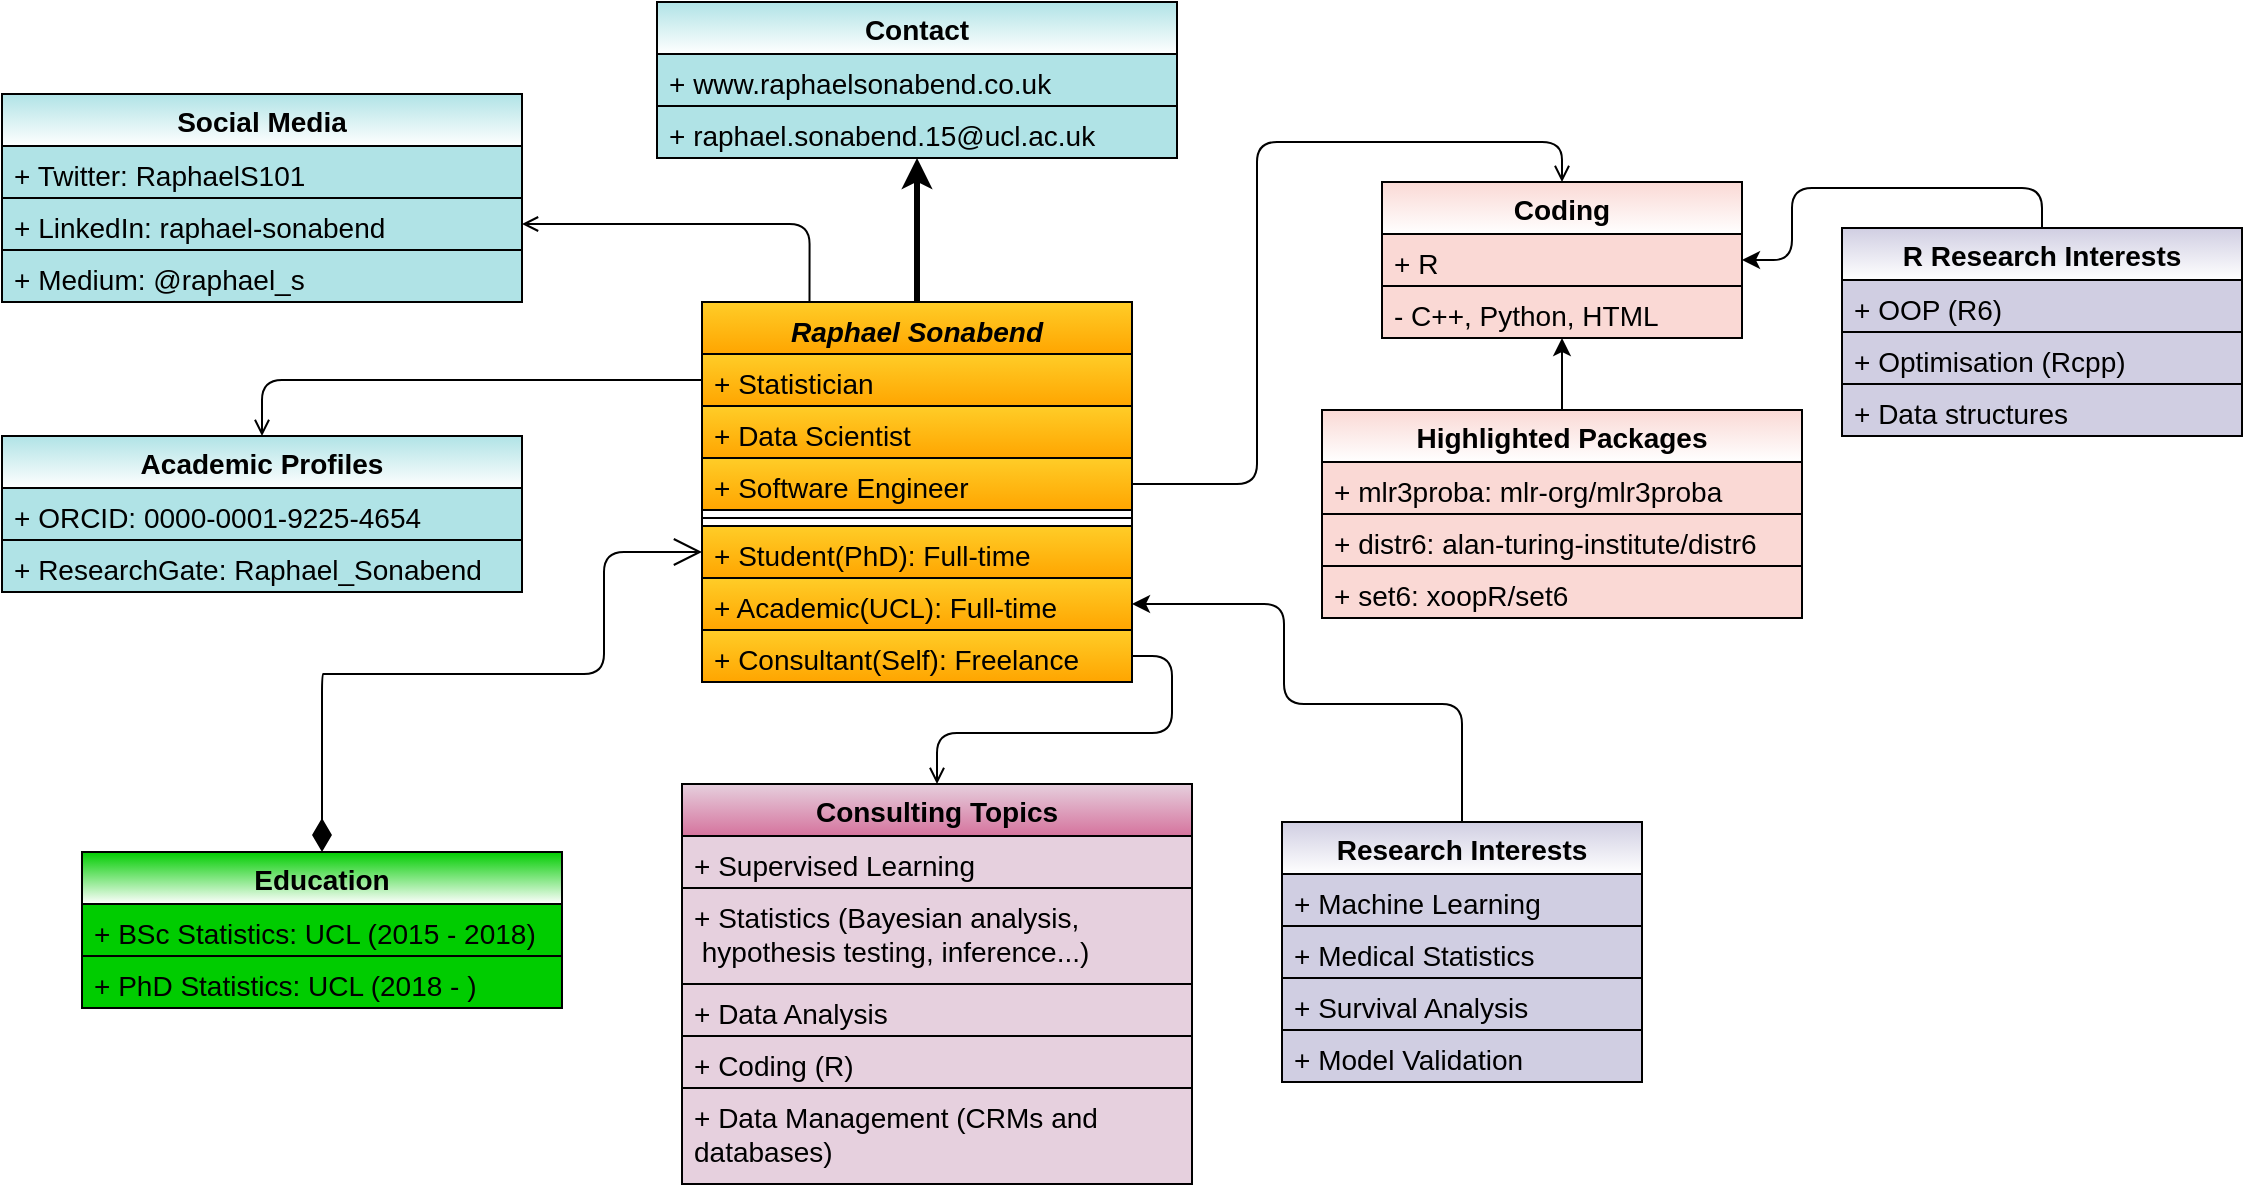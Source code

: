 <mxfile version="12.4.2" type="device" pages="1"><diagram id="AVNk31Ny0YZ-HZYX5zXs" name="Page-1"><mxGraphModel dx="946" dy="680" grid="1" gridSize="10" guides="1" tooltips="1" connect="1" arrows="1" fold="1" page="1" pageScale="1" pageWidth="1169" pageHeight="827" math="0" shadow="0"><root><mxCell id="0"/><mxCell id="1" parent="0"/><mxCell id="PYnjRHfEubtVCErexWcf-80" style="edgeStyle=orthogonalEdgeStyle;rounded=1;orthogonalLoop=1;jettySize=auto;html=1;exitX=0.25;exitY=0;exitDx=0;exitDy=0;entryX=1;entryY=0.5;entryDx=0;entryDy=0;startArrow=none;startFill=0;endArrow=open;endFill=0;fontColor=#000000;elbow=vertical;fontFamily=Helvetica;strokeColor=#000000;fontSize=14;" parent="1" source="PYnjRHfEubtVCErexWcf-16" target="PYnjRHfEubtVCErexWcf-78" edge="1"><mxGeometry relative="1" as="geometry"/></mxCell><mxCell id="PYnjRHfEubtVCErexWcf-101" style="edgeStyle=orthogonalEdgeStyle;rounded=0;orthogonalLoop=1;jettySize=auto;html=1;exitX=0.5;exitY=0;exitDx=0;exitDy=0;entryX=0.5;entryY=1;entryDx=0;entryDy=0;startArrow=none;startFill=0;endArrow=classic;endFill=1;fontColor=#000000;fillColor=#fad7ac;strokeColor=#000000;strokeWidth=3;fontFamily=Helvetica;fontSize=14;" parent="1" source="PYnjRHfEubtVCErexWcf-16" target="PYnjRHfEubtVCErexWcf-108" edge="1"><mxGeometry relative="1" as="geometry"><mxPoint x="487" y="185.588" as="targetPoint"/></mxGeometry></mxCell><mxCell id="PYnjRHfEubtVCErexWcf-16" value="Raphael Sonabend" style="swimlane;fontStyle=3;align=center;verticalAlign=top;childLayout=stackLayout;horizontal=1;startSize=26;horizontalStack=0;resizeParent=1;resizeParentMax=0;resizeLast=0;collapsible=1;marginBottom=0;gradientColor=#ffa500;fillColor=#ffcd28;strokeColor=#000000;fontFamily=Helvetica;fontSize=14;" parent="1" vertex="1"><mxGeometry x="380" y="265" width="215" height="190" as="geometry"/></mxCell><mxCell id="PYnjRHfEubtVCErexWcf-20" value="+ Statistician" style="text;align=left;verticalAlign=top;spacingLeft=4;spacingRight=4;overflow=hidden;rotatable=0;points=[[0,0.5],[1,0.5]];portConstraint=eastwest;gradientColor=#ffa500;fillColor=#ffcd28;strokeColor=#000000;fontFamily=Helvetica;fontSize=14;" parent="PYnjRHfEubtVCErexWcf-16" vertex="1"><mxGeometry y="26" width="215" height="26" as="geometry"/></mxCell><mxCell id="PYnjRHfEubtVCErexWcf-32" value="+ Data Scientist" style="text;align=left;verticalAlign=top;spacingLeft=4;spacingRight=4;overflow=hidden;rotatable=0;points=[[0,0.5],[1,0.5]];portConstraint=eastwest;gradientColor=#ffa500;fillColor=#ffcd28;strokeColor=#000000;fontFamily=Helvetica;fontSize=14;" parent="PYnjRHfEubtVCErexWcf-16" vertex="1"><mxGeometry y="52" width="215" height="26" as="geometry"/></mxCell><mxCell id="PYnjRHfEubtVCErexWcf-40" value="+ Software Engineer" style="text;align=left;verticalAlign=top;spacingLeft=4;spacingRight=4;overflow=hidden;rotatable=0;points=[[0,0.5],[1,0.5]];portConstraint=eastwest;gradientColor=#ffa500;fillColor=#ffcd28;strokeColor=#000000;fontFamily=Helvetica;fontSize=14;" parent="PYnjRHfEubtVCErexWcf-16" vertex="1"><mxGeometry y="78" width="215" height="26" as="geometry"/></mxCell><mxCell id="PYnjRHfEubtVCErexWcf-18" value="" style="line;strokeWidth=1;align=left;verticalAlign=middle;spacingTop=-1;spacingLeft=3;spacingRight=3;rotatable=0;labelPosition=right;points=[];portConstraint=eastwest;gradientColor=#CCFF99;fillColor=#ffffff;strokeColor=#000000;fontFamily=Helvetica;fontSize=14;" parent="PYnjRHfEubtVCErexWcf-16" vertex="1"><mxGeometry y="104" width="215" height="8" as="geometry"/></mxCell><mxCell id="PYnjRHfEubtVCErexWcf-19" value="+ Student(PhD): Full-time" style="text;align=left;verticalAlign=top;spacingLeft=4;spacingRight=4;overflow=hidden;rotatable=0;points=[[0,0.5],[1,0.5]];portConstraint=eastwest;gradientColor=#ffa500;fillColor=#ffcd28;strokeColor=#000000;fontFamily=Helvetica;fontSize=14;" parent="PYnjRHfEubtVCErexWcf-16" vertex="1"><mxGeometry y="112" width="215" height="26" as="geometry"/></mxCell><mxCell id="PYnjRHfEubtVCErexWcf-21" value="+ Academic(UCL): Full-time" style="text;align=left;verticalAlign=top;spacingLeft=4;spacingRight=4;overflow=hidden;rotatable=0;points=[[0,0.5],[1,0.5]];portConstraint=eastwest;gradientColor=#ffa500;fillColor=#ffcd28;strokeColor=#000000;fontFamily=Helvetica;fontSize=14;" parent="PYnjRHfEubtVCErexWcf-16" vertex="1"><mxGeometry y="138" width="215" height="26" as="geometry"/></mxCell><mxCell id="PYnjRHfEubtVCErexWcf-22" value="+ Consultant(Self): Freelance" style="text;align=left;verticalAlign=top;spacingLeft=4;spacingRight=4;overflow=hidden;rotatable=0;points=[[0,0.5],[1,0.5]];portConstraint=eastwest;gradientColor=#ffa500;fillColor=#ffcd28;strokeColor=#000000;fontFamily=Helvetica;fontSize=14;" parent="PYnjRHfEubtVCErexWcf-16" vertex="1"><mxGeometry y="164" width="215" height="26" as="geometry"/></mxCell><mxCell id="PYnjRHfEubtVCErexWcf-24" value="Education" style="swimlane;fontStyle=1;childLayout=stackLayout;horizontal=1;startSize=26;horizontalStack=0;resizeParent=1;resizeParentMax=0;resizeLast=0;collapsible=1;marginBottom=0;gradientColor=#ffffff;fillColor=#00CC00;strokeColor=#000000;fontFamily=Helvetica;fontSize=14;align=center;" parent="1" vertex="1"><mxGeometry x="70" y="540" width="240" height="78" as="geometry"/></mxCell><mxCell id="PYnjRHfEubtVCErexWcf-30" value="+ BSc Statistics: UCL (2015 - 2018)" style="text;align=left;verticalAlign=top;spacingLeft=4;spacingRight=4;overflow=hidden;rotatable=0;points=[[0,0.5],[1,0.5]];portConstraint=eastwest;gradientColor=none;fillColor=#00CC00;strokeColor=#000000;fontFamily=Helvetica;fontSize=14;" parent="PYnjRHfEubtVCErexWcf-24" vertex="1"><mxGeometry y="26" width="240" height="26" as="geometry"/></mxCell><mxCell id="PYnjRHfEubtVCErexWcf-31" value="+ PhD Statistics: UCL (2018 - )" style="text;align=left;verticalAlign=top;spacingLeft=4;spacingRight=4;overflow=hidden;rotatable=0;points=[[0,0.5],[1,0.5]];portConstraint=eastwest;gradientColor=none;fillColor=#00CC00;strokeColor=#000000;fontFamily=Helvetica;fontSize=14;" parent="PYnjRHfEubtVCErexWcf-24" vertex="1"><mxGeometry y="52" width="240" height="26" as="geometry"/></mxCell><mxCell id="PYnjRHfEubtVCErexWcf-28" value="" style="endArrow=open;html=1;endSize=12;startArrow=diamondThin;startSize=14;startFill=1;edgeStyle=orthogonalEdgeStyle;align=left;verticalAlign=bottom;exitX=0.5;exitY=0;exitDx=0;exitDy=0;entryX=0;entryY=0.5;entryDx=0;entryDy=0;fontFamily=Helvetica;strokeColor=#000000;fontSize=14;" parent="1" source="PYnjRHfEubtVCErexWcf-24" target="PYnjRHfEubtVCErexWcf-19" edge="1"><mxGeometry x="-1" y="3" relative="1" as="geometry"><mxPoint x="200" y="525" as="sourcePoint"/><mxPoint x="360" y="525" as="targetPoint"/><Array as="points"><mxPoint x="191" y="451"/><mxPoint x="331" y="451"/><mxPoint x="331" y="389"/></Array></mxGeometry></mxCell><mxCell id="PYnjRHfEubtVCErexWcf-39" style="edgeStyle=orthogonalEdgeStyle;rounded=1;orthogonalLoop=1;jettySize=auto;html=1;exitX=0.5;exitY=0;exitDx=0;exitDy=0;entryX=1;entryY=0.5;entryDx=0;entryDy=0;fontFamily=Helvetica;strokeColor=#000000;fontSize=14;" parent="1" source="PYnjRHfEubtVCErexWcf-34" target="PYnjRHfEubtVCErexWcf-21" edge="1"><mxGeometry relative="1" as="geometry"><Array as="points"><mxPoint x="760" y="466"/><mxPoint x="671" y="466"/><mxPoint x="671" y="416"/></Array></mxGeometry></mxCell><mxCell id="PYnjRHfEubtVCErexWcf-34" value="Research Interests" style="swimlane;fontStyle=1;childLayout=stackLayout;horizontal=1;startSize=26;horizontalStack=0;resizeParent=1;resizeParentMax=0;resizeLast=0;collapsible=1;marginBottom=0;fillColor=#d0cee2;strokeColor=#000000;gradientColor=#ffffff;fontFamily=Helvetica;fontSize=14;" parent="1" vertex="1"><mxGeometry x="670" y="525" width="180" height="130" as="geometry"/></mxCell><mxCell id="PYnjRHfEubtVCErexWcf-35" value="+ Machine Learning" style="text;align=left;verticalAlign=top;spacingLeft=4;spacingRight=4;overflow=hidden;rotatable=0;points=[[0,0.5],[1,0.5]];portConstraint=eastwest;fillColor=#d0cee2;strokeColor=#000000;fontFamily=Helvetica;fontSize=14;" parent="PYnjRHfEubtVCErexWcf-34" vertex="1"><mxGeometry y="26" width="180" height="26" as="geometry"/></mxCell><mxCell id="PYnjRHfEubtVCErexWcf-36" value="+ Medical Statistics" style="text;align=left;verticalAlign=top;spacingLeft=4;spacingRight=4;overflow=hidden;rotatable=0;points=[[0,0.5],[1,0.5]];portConstraint=eastwest;fillColor=#d0cee2;strokeColor=#000000;fontFamily=Helvetica;fontSize=14;" parent="PYnjRHfEubtVCErexWcf-34" vertex="1"><mxGeometry y="52" width="180" height="26" as="geometry"/></mxCell><mxCell id="PYnjRHfEubtVCErexWcf-37" value="+ Survival Analysis" style="text;align=left;verticalAlign=top;spacingLeft=4;spacingRight=4;overflow=hidden;rotatable=0;points=[[0,0.5],[1,0.5]];portConstraint=eastwest;fillColor=#d0cee2;strokeColor=#000000;fontFamily=Helvetica;fontSize=14;" parent="PYnjRHfEubtVCErexWcf-34" vertex="1"><mxGeometry y="78" width="180" height="26" as="geometry"/></mxCell><mxCell id="PYnjRHfEubtVCErexWcf-38" value="+ Model Validation" style="text;align=left;verticalAlign=top;spacingLeft=4;spacingRight=4;overflow=hidden;rotatable=0;points=[[0,0.5],[1,0.5]];portConstraint=eastwest;fillColor=#d0cee2;strokeColor=#000000;fontFamily=Helvetica;fontSize=14;" parent="PYnjRHfEubtVCErexWcf-34" vertex="1"><mxGeometry y="104" width="180" height="26" as="geometry"/></mxCell><mxCell id="PYnjRHfEubtVCErexWcf-64" value="" style="edgeStyle=orthogonalEdgeStyle;rounded=0;orthogonalLoop=1;jettySize=auto;html=1;endArrow=none;endFill=0;startArrow=classic;startFill=1;fillColor=#fad9d5;strokeColor=#000000;fontFamily=Helvetica;fontSize=14;" parent="1" source="PYnjRHfEubtVCErexWcf-41" target="PYnjRHfEubtVCErexWcf-61" edge="1"><mxGeometry relative="1" as="geometry"/></mxCell><mxCell id="PYnjRHfEubtVCErexWcf-41" value="Coding" style="swimlane;fontStyle=1;childLayout=stackLayout;horizontal=1;startSize=26;horizontalStack=0;resizeParent=1;resizeParentMax=0;resizeLast=0;collapsible=1;marginBottom=0;fillColor=#fad9d5;strokeColor=#000000;gradientColor=#ffffff;fontFamily=Helvetica;fontSize=14;" parent="1" vertex="1"><mxGeometry x="720" y="205" width="180" height="78" as="geometry"/></mxCell><mxCell id="PYnjRHfEubtVCErexWcf-42" value="+ R" style="text;align=left;verticalAlign=top;spacingLeft=4;spacingRight=4;overflow=hidden;rotatable=0;points=[[0,0.5],[1,0.5]];portConstraint=eastwest;fillColor=#fad9d5;strokeColor=#000000;fontFamily=Helvetica;fontSize=14;" parent="PYnjRHfEubtVCErexWcf-41" vertex="1"><mxGeometry y="26" width="180" height="26" as="geometry"/></mxCell><mxCell id="PYnjRHfEubtVCErexWcf-43" value="- C++, Python, HTML" style="text;align=left;verticalAlign=top;spacingLeft=4;spacingRight=4;overflow=hidden;rotatable=0;points=[[0,0.5],[1,0.5]];portConstraint=eastwest;fillColor=#fad9d5;strokeColor=#000000;fontFamily=Helvetica;fontSize=14;" parent="PYnjRHfEubtVCErexWcf-41" vertex="1"><mxGeometry y="52" width="180" height="26" as="geometry"/></mxCell><mxCell id="PYnjRHfEubtVCErexWcf-61" value="Highlighted Packages" style="swimlane;fontStyle=1;childLayout=stackLayout;horizontal=1;startSize=26;horizontalStack=0;resizeParent=1;resizeParentMax=0;resizeLast=0;collapsible=1;marginBottom=0;fillColor=#fad9d5;strokeColor=#000000;gradientColor=#ffffff;fontFamily=Helvetica;fontSize=14;" parent="1" vertex="1"><mxGeometry x="690" y="319" width="240" height="104" as="geometry"/></mxCell><mxCell id="PYnjRHfEubtVCErexWcf-48" value="+ mlr3proba: mlr-org/mlr3proba" style="text;align=left;verticalAlign=top;spacingLeft=4;spacingRight=4;overflow=hidden;rotatable=0;points=[[0,0.5],[1,0.5]];portConstraint=eastwest;fillColor=#fad9d5;strokeColor=#000000;fontFamily=Helvetica;fontSize=14;" parent="PYnjRHfEubtVCErexWcf-61" vertex="1"><mxGeometry y="26" width="240" height="26" as="geometry"/></mxCell><mxCell id="PYnjRHfEubtVCErexWcf-49" value="+ distr6: alan-turing-institute/distr6" style="text;align=left;verticalAlign=top;spacingLeft=4;spacingRight=4;overflow=hidden;rotatable=0;points=[[0,0.5],[1,0.5]];portConstraint=eastwest;fillColor=#fad9d5;strokeColor=#000000;fontFamily=Helvetica;fontSize=14;" parent="PYnjRHfEubtVCErexWcf-61" vertex="1"><mxGeometry y="52" width="240" height="26" as="geometry"/></mxCell><mxCell id="PYnjRHfEubtVCErexWcf-65" value="+ set6: xoopR/set6" style="text;align=left;verticalAlign=top;spacingLeft=4;spacingRight=4;overflow=hidden;rotatable=0;points=[[0,0.5],[1,0.5]];portConstraint=eastwest;fillColor=#fad9d5;strokeColor=#000000;fontFamily=Helvetica;fontSize=14;" parent="PYnjRHfEubtVCErexWcf-61" vertex="1"><mxGeometry y="78" width="240" height="26" as="geometry"/></mxCell><mxCell id="PYnjRHfEubtVCErexWcf-67" style="edgeStyle=orthogonalEdgeStyle;rounded=1;orthogonalLoop=1;jettySize=auto;html=1;exitX=1;exitY=0.5;exitDx=0;exitDy=0;entryX=0.5;entryY=0;entryDx=0;entryDy=0;startArrow=none;startFill=0;endArrow=open;endFill=0;fontFamily=Helvetica;strokeColor=#000000;fontSize=14;" parent="1" source="PYnjRHfEubtVCErexWcf-40" target="PYnjRHfEubtVCErexWcf-41" edge="1"><mxGeometry relative="1" as="geometry"/></mxCell><mxCell id="PYnjRHfEubtVCErexWcf-68" value="Academic Profiles" style="swimlane;fontStyle=1;childLayout=stackLayout;horizontal=1;startSize=26;horizontalStack=0;resizeParent=1;resizeParentMax=0;resizeLast=0;collapsible=1;marginBottom=0;fillColor=#b0e3e6;strokeColor=#000000;swimlaneFillColor=#FFFF66;gradientColor=#ffffff;fontFamily=Helvetica;fontSize=14;" parent="1" vertex="1"><mxGeometry x="30" y="332" width="260" height="78" as="geometry"/></mxCell><mxCell id="PYnjRHfEubtVCErexWcf-69" value="+ ORCID: 0000-0001-9225-4654" style="text;align=left;verticalAlign=top;spacingLeft=4;spacingRight=4;overflow=hidden;rotatable=0;points=[[0,0.5],[1,0.5]];portConstraint=eastwest;fillColor=#b0e3e6;strokeColor=#000000;fontFamily=Helvetica;fontSize=14;" parent="PYnjRHfEubtVCErexWcf-68" vertex="1"><mxGeometry y="26" width="260" height="26" as="geometry"/></mxCell><mxCell id="PYnjRHfEubtVCErexWcf-72" value="+ ResearchGate: Raphael_Sonabend" style="text;align=left;verticalAlign=top;spacingLeft=4;spacingRight=4;overflow=hidden;rotatable=0;points=[[0,0.5],[1,0.5]];portConstraint=eastwest;fillColor=#b0e3e6;strokeColor=#000000;fontFamily=Helvetica;fontSize=14;" parent="PYnjRHfEubtVCErexWcf-68" vertex="1"><mxGeometry y="52" width="260" height="26" as="geometry"/></mxCell><mxCell id="PYnjRHfEubtVCErexWcf-74" style="edgeStyle=orthogonalEdgeStyle;orthogonalLoop=1;jettySize=auto;html=1;exitX=0;exitY=0.5;exitDx=0;exitDy=0;entryX=0.5;entryY=0;entryDx=0;entryDy=0;startArrow=none;startFill=0;endArrow=open;endFill=0;fontColor=#000000;rounded=1;fontFamily=Helvetica;strokeColor=#000000;fontSize=14;" parent="1" source="PYnjRHfEubtVCErexWcf-20" target="PYnjRHfEubtVCErexWcf-68" edge="1"><mxGeometry relative="1" as="geometry"><Array as="points"><mxPoint x="160" y="304"/></Array></mxGeometry></mxCell><mxCell id="PYnjRHfEubtVCErexWcf-75" value="Social Media" style="swimlane;fontStyle=1;childLayout=stackLayout;horizontal=1;startSize=26;horizontalStack=0;resizeParent=1;resizeParentMax=0;resizeLast=0;collapsible=1;marginBottom=0;fillColor=#b0e3e6;strokeColor=#000000;gradientColor=#ffffff;fontFamily=Helvetica;fontSize=14;" parent="1" vertex="1"><mxGeometry x="30" y="161" width="260" height="104" as="geometry"/></mxCell><mxCell id="PYnjRHfEubtVCErexWcf-76" value="+ Twitter: RaphaelS101" style="text;align=left;verticalAlign=top;spacingLeft=4;spacingRight=4;overflow=hidden;rotatable=0;points=[[0,0.5],[1,0.5]];portConstraint=eastwest;fillColor=#b0e3e6;strokeColor=#000000;fontFamily=Helvetica;fontSize=14;" parent="PYnjRHfEubtVCErexWcf-75" vertex="1"><mxGeometry y="26" width="260" height="26" as="geometry"/></mxCell><mxCell id="PYnjRHfEubtVCErexWcf-78" value="+ LinkedIn: raphael-sonabend" style="text;align=left;verticalAlign=top;spacingLeft=4;spacingRight=4;overflow=hidden;rotatable=0;points=[[0,0.5],[1,0.5]];portConstraint=eastwest;fillColor=#b0e3e6;strokeColor=#000000;fontFamily=Helvetica;fontSize=14;" parent="PYnjRHfEubtVCErexWcf-75" vertex="1"><mxGeometry y="52" width="260" height="26" as="geometry"/></mxCell><mxCell id="PYnjRHfEubtVCErexWcf-79" value="+ Medium: @raphael_s" style="text;align=left;verticalAlign=top;spacingLeft=4;spacingRight=4;overflow=hidden;rotatable=0;points=[[0,0.5],[1,0.5]];portConstraint=eastwest;fillColor=#b0e3e6;strokeColor=#000000;fontFamily=Helvetica;fontSize=14;" parent="PYnjRHfEubtVCErexWcf-75" vertex="1"><mxGeometry y="78" width="260" height="26" as="geometry"/></mxCell><mxCell id="PYnjRHfEubtVCErexWcf-81" value="Consulting Topics" style="swimlane;fontStyle=1;childLayout=stackLayout;horizontal=1;startSize=26;horizontalStack=0;resizeParent=1;resizeParentMax=0;resizeLast=0;collapsible=1;marginBottom=0;gradientColor=#d5739d;fillColor=#e6d0de;strokeColor=#000000;fontFamily=Helvetica;fontSize=14;" parent="1" vertex="1"><mxGeometry x="370" y="506" width="255" height="200" as="geometry"/></mxCell><mxCell id="PYnjRHfEubtVCErexWcf-82" value="+ Supervised Learning" style="text;align=left;verticalAlign=top;spacingLeft=4;spacingRight=4;overflow=hidden;rotatable=0;points=[[0,0.5],[1,0.5]];portConstraint=eastwest;gradientColor=none;fillColor=#e6d0de;strokeColor=#000000;fontFamily=Helvetica;fontSize=14;" parent="PYnjRHfEubtVCErexWcf-81" vertex="1"><mxGeometry y="26" width="255" height="26" as="geometry"/></mxCell><mxCell id="PYnjRHfEubtVCErexWcf-83" value="+ Statistics (Bayesian analysis,&#10; hypothesis testing, inference...)" style="text;align=left;verticalAlign=top;spacingLeft=4;spacingRight=4;overflow=hidden;rotatable=0;points=[[0,0.5],[1,0.5]];portConstraint=eastwest;gradientColor=none;fillColor=#e6d0de;strokeColor=#000000;fontFamily=Helvetica;fontSize=14;" parent="PYnjRHfEubtVCErexWcf-81" vertex="1"><mxGeometry y="52" width="255" height="48" as="geometry"/></mxCell><mxCell id="PYnjRHfEubtVCErexWcf-84" value="+ Data Analysis" style="text;align=left;verticalAlign=top;spacingLeft=4;spacingRight=4;overflow=hidden;rotatable=0;points=[[0,0.5],[1,0.5]];portConstraint=eastwest;gradientColor=none;fillColor=#e6d0de;strokeColor=#000000;fontFamily=Helvetica;fontSize=14;" parent="PYnjRHfEubtVCErexWcf-81" vertex="1"><mxGeometry y="100" width="255" height="26" as="geometry"/></mxCell><mxCell id="PYnjRHfEubtVCErexWcf-87" value="+ Coding (R)" style="text;align=left;verticalAlign=top;spacingLeft=4;spacingRight=4;overflow=hidden;rotatable=0;points=[[0,0.5],[1,0.5]];portConstraint=eastwest;gradientColor=none;fillColor=#e6d0de;strokeColor=#000000;fontFamily=Helvetica;fontSize=14;" parent="PYnjRHfEubtVCErexWcf-81" vertex="1"><mxGeometry y="126" width="255" height="26" as="geometry"/></mxCell><mxCell id="PYnjRHfEubtVCErexWcf-89" value="+ Data Management (CRMs and &#10;databases)" style="text;align=left;verticalAlign=top;spacingLeft=4;spacingRight=4;overflow=hidden;rotatable=0;points=[[0,0.5],[1,0.5]];portConstraint=eastwest;gradientColor=none;fillColor=#e6d0de;strokeColor=#000000;fontFamily=Helvetica;fontSize=14;" parent="PYnjRHfEubtVCErexWcf-81" vertex="1"><mxGeometry y="152" width="255" height="48" as="geometry"/></mxCell><mxCell id="PYnjRHfEubtVCErexWcf-86" style="edgeStyle=orthogonalEdgeStyle;rounded=1;orthogonalLoop=1;jettySize=auto;html=1;exitX=1;exitY=0.5;exitDx=0;exitDy=0;entryX=0.5;entryY=0;entryDx=0;entryDy=0;startArrow=none;startFill=0;endArrow=open;endFill=0;fontColor=#000000;fontFamily=Helvetica;strokeColor=#000000;fontSize=14;" parent="1" source="PYnjRHfEubtVCErexWcf-22" target="PYnjRHfEubtVCErexWcf-81" edge="1"><mxGeometry relative="1" as="geometry"/></mxCell><mxCell id="PYnjRHfEubtVCErexWcf-113" style="edgeStyle=orthogonalEdgeStyle;rounded=1;orthogonalLoop=1;jettySize=auto;html=1;exitX=0.5;exitY=0;exitDx=0;exitDy=0;entryX=1;entryY=0.5;entryDx=0;entryDy=0;startArrow=none;startFill=0;endArrow=classic;endFill=1;strokeColor=#000000;strokeWidth=1;fontFamily=Lucida Console;fontSize=16;fontColor=#000000;" parent="1" source="PYnjRHfEubtVCErexWcf-92" target="PYnjRHfEubtVCErexWcf-41" edge="1"><mxGeometry relative="1" as="geometry"/></mxCell><mxCell id="PYnjRHfEubtVCErexWcf-92" value="R Research Interests" style="swimlane;fontStyle=1;childLayout=stackLayout;horizontal=1;startSize=26;horizontalStack=0;resizeParent=1;resizeParentMax=0;resizeLast=0;collapsible=1;marginBottom=0;fillColor=#d0cee2;strokeColor=#000000;gradientColor=#ffffff;fontFamily=Helvetica;fontSize=14;" parent="1" vertex="1"><mxGeometry x="950" y="228" width="200" height="104" as="geometry"/></mxCell><mxCell id="PYnjRHfEubtVCErexWcf-93" value="+ OOP (R6)" style="text;align=left;verticalAlign=top;spacingLeft=4;spacingRight=4;overflow=hidden;rotatable=0;points=[[0,0.5],[1,0.5]];portConstraint=eastwest;fillColor=#d0cee2;strokeColor=#000000;fontFamily=Helvetica;fontSize=14;" parent="PYnjRHfEubtVCErexWcf-92" vertex="1"><mxGeometry y="26" width="200" height="26" as="geometry"/></mxCell><mxCell id="PYnjRHfEubtVCErexWcf-96" value="+ Optimisation (Rcpp)" style="text;align=left;verticalAlign=top;spacingLeft=4;spacingRight=4;overflow=hidden;rotatable=0;points=[[0,0.5],[1,0.5]];portConstraint=eastwest;fillColor=#d0cee2;strokeColor=#000000;fontFamily=Helvetica;fontSize=14;" parent="PYnjRHfEubtVCErexWcf-92" vertex="1"><mxGeometry y="52" width="200" height="26" as="geometry"/></mxCell><mxCell id="PYnjRHfEubtVCErexWcf-97" value="+ Data structures" style="text;align=left;verticalAlign=top;spacingLeft=4;spacingRight=4;overflow=hidden;rotatable=0;points=[[0,0.5],[1,0.5]];portConstraint=eastwest;fillColor=#d0cee2;strokeColor=#000000;fontFamily=Helvetica;fontSize=14;" parent="PYnjRHfEubtVCErexWcf-92" vertex="1"><mxGeometry y="78" width="200" height="26" as="geometry"/></mxCell><mxCell id="PYnjRHfEubtVCErexWcf-108" value="Contact" style="swimlane;fontStyle=1;childLayout=stackLayout;horizontal=1;startSize=26;horizontalStack=0;resizeParent=1;resizeParentMax=0;resizeLast=0;collapsible=1;marginBottom=0;fillColor=#b0e3e6;strokeColor=#000000;gradientColor=#ffffff;fontFamily=Helvetica;fontSize=14;" parent="1" vertex="1"><mxGeometry x="357.5" y="115" width="260" height="78" as="geometry"/></mxCell><mxCell id="PYnjRHfEubtVCErexWcf-109" value="+ www.raphaelsonabend.co.uk" style="text;align=left;verticalAlign=top;spacingLeft=4;spacingRight=4;overflow=hidden;rotatable=0;points=[[0,0.5],[1,0.5]];portConstraint=eastwest;fillColor=#b0e3e6;strokeColor=#000000;fontFamily=Helvetica;fontSize=14;" parent="PYnjRHfEubtVCErexWcf-108" vertex="1"><mxGeometry y="26" width="260" height="26" as="geometry"/></mxCell><mxCell id="PYnjRHfEubtVCErexWcf-110" value="+ raphael.sonabend.15@ucl.ac.uk" style="text;align=left;verticalAlign=top;spacingLeft=4;spacingRight=4;overflow=hidden;rotatable=0;points=[[0,0.5],[1,0.5]];portConstraint=eastwest;fillColor=#b0e3e6;strokeColor=#000000;fontFamily=Helvetica;fontSize=14;" parent="PYnjRHfEubtVCErexWcf-108" vertex="1"><mxGeometry y="52" width="260" height="26" as="geometry"/></mxCell></root></mxGraphModel></diagram></mxfile>